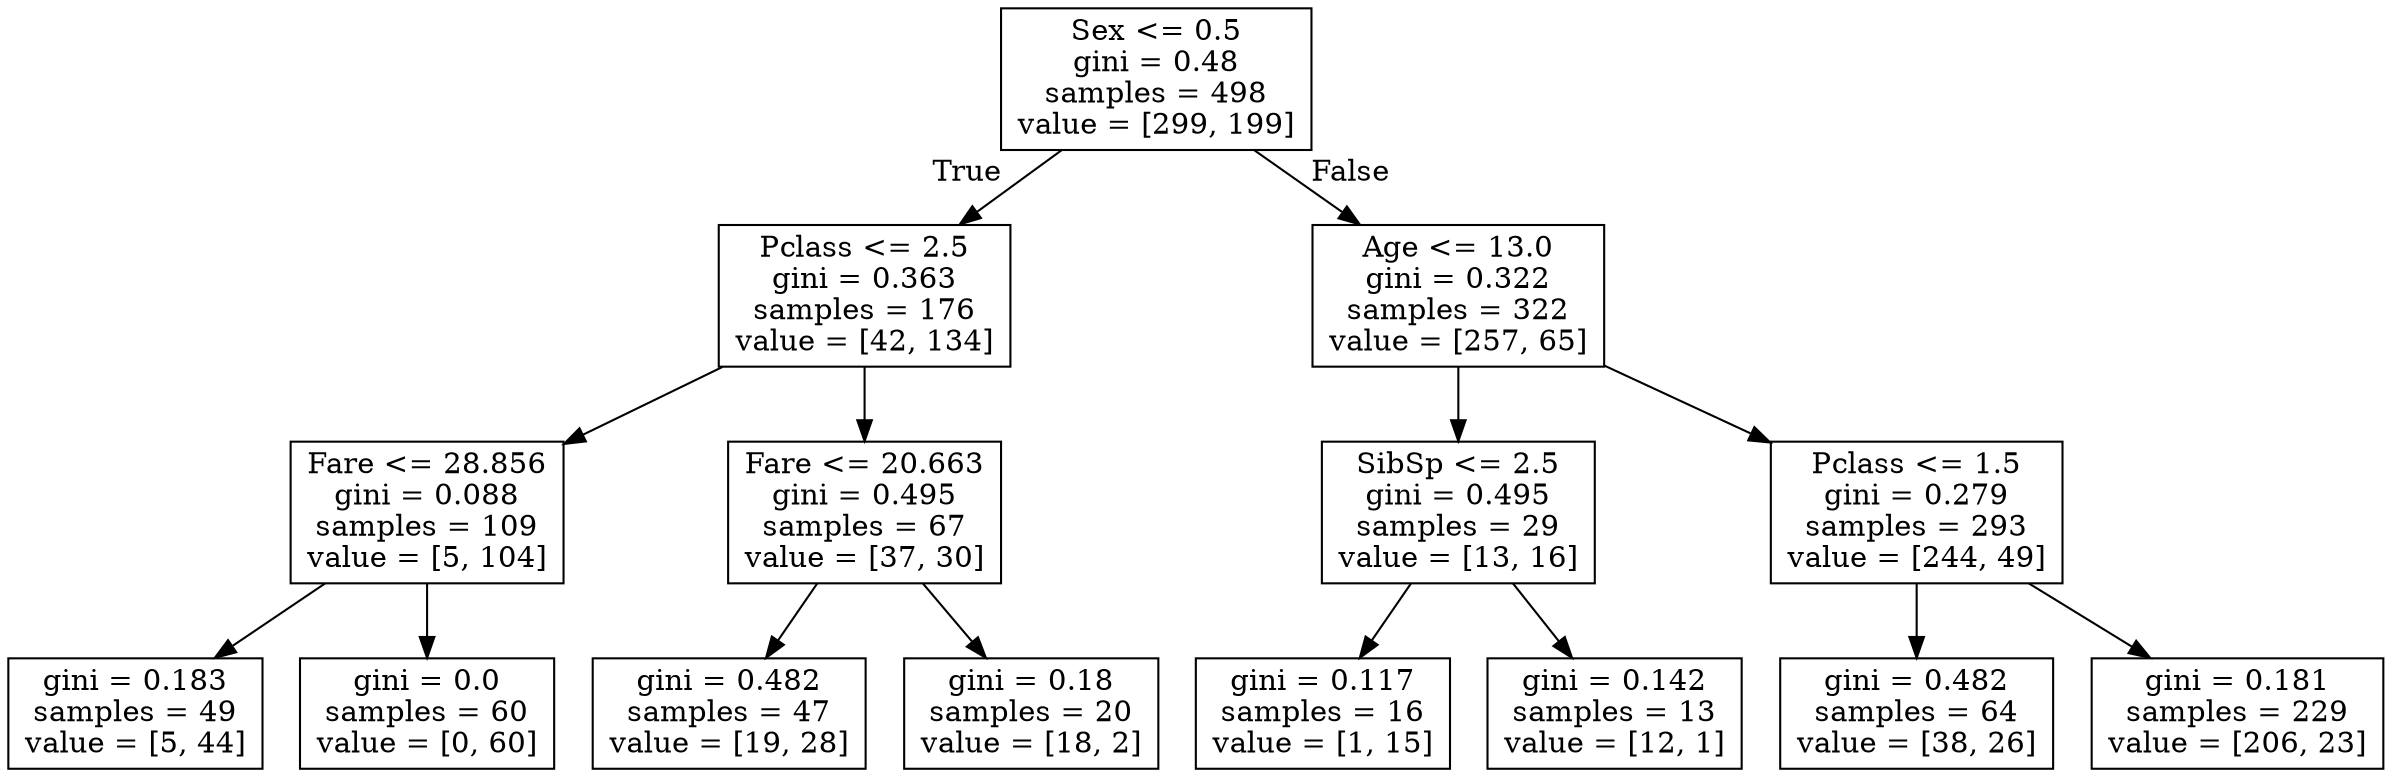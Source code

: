 digraph Tree {
node [shape=box] ;
0 [label="Sex <= 0.5\ngini = 0.48\nsamples = 498\nvalue = [299, 199]"] ;
1 [label="Pclass <= 2.5\ngini = 0.363\nsamples = 176\nvalue = [42, 134]"] ;
0 -> 1 [labeldistance=2.5, labelangle=45, headlabel="True"] ;
2 [label="Fare <= 28.856\ngini = 0.088\nsamples = 109\nvalue = [5, 104]"] ;
1 -> 2 ;
3 [label="gini = 0.183\nsamples = 49\nvalue = [5, 44]"] ;
2 -> 3 ;
4 [label="gini = 0.0\nsamples = 60\nvalue = [0, 60]"] ;
2 -> 4 ;
5 [label="Fare <= 20.663\ngini = 0.495\nsamples = 67\nvalue = [37, 30]"] ;
1 -> 5 ;
6 [label="gini = 0.482\nsamples = 47\nvalue = [19, 28]"] ;
5 -> 6 ;
7 [label="gini = 0.18\nsamples = 20\nvalue = [18, 2]"] ;
5 -> 7 ;
8 [label="Age <= 13.0\ngini = 0.322\nsamples = 322\nvalue = [257, 65]"] ;
0 -> 8 [labeldistance=2.5, labelangle=-45, headlabel="False"] ;
9 [label="SibSp <= 2.5\ngini = 0.495\nsamples = 29\nvalue = [13, 16]"] ;
8 -> 9 ;
10 [label="gini = 0.117\nsamples = 16\nvalue = [1, 15]"] ;
9 -> 10 ;
11 [label="gini = 0.142\nsamples = 13\nvalue = [12, 1]"] ;
9 -> 11 ;
12 [label="Pclass <= 1.5\ngini = 0.279\nsamples = 293\nvalue = [244, 49]"] ;
8 -> 12 ;
13 [label="gini = 0.482\nsamples = 64\nvalue = [38, 26]"] ;
12 -> 13 ;
14 [label="gini = 0.181\nsamples = 229\nvalue = [206, 23]"] ;
12 -> 14 ;
}